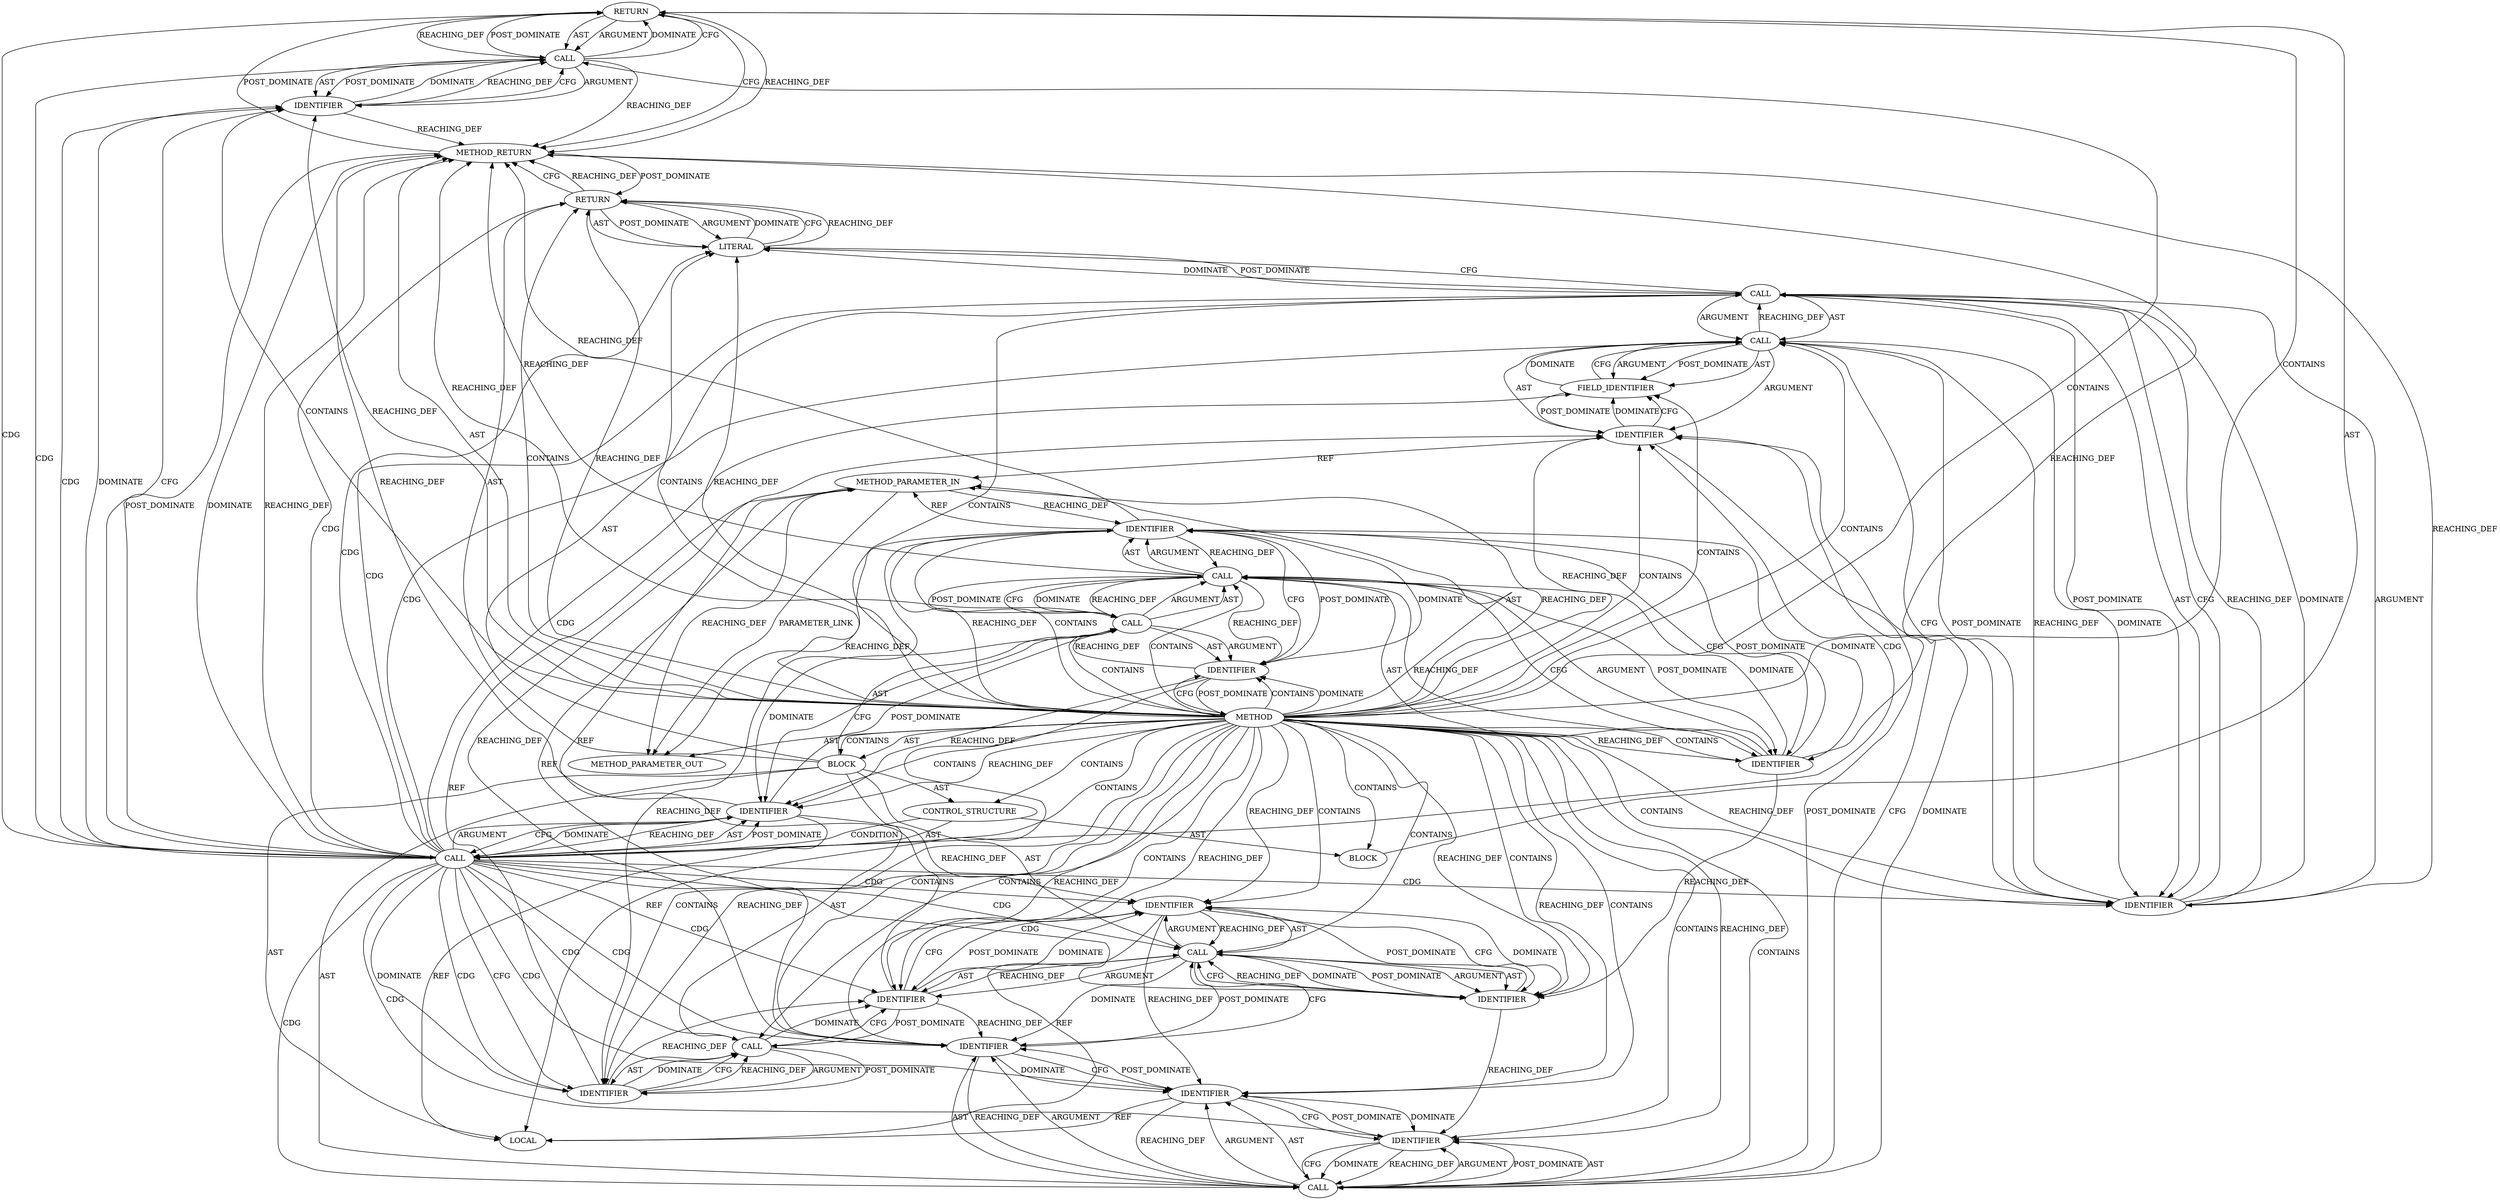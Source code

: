 digraph {
  5605 [label=RETURN ORDER=1 ARGUMENT_INDEX=1 CODE="return -ENOMEM;" COLUMN_NUMBER=3 LINE_NUMBER=1672]
  5618 [label=CALL ORDER=7 ARGUMENT_INDEX=-1 CODE="con->state = CEPH_CON_S_V2_BANNER_PREFIX" COLUMN_NUMBER=2 METHOD_FULL_NAME="<operator>.assignment" LINE_NUMBER=1677 TYPE_FULL_NAME="<empty>" DISPATCH_TYPE="STATIC_DISPATCH" SIGNATURE="" NAME="<operator>.assignment"]
  5617 [label=IDENTIFIER ORDER=3 ARGUMENT_INDEX=3 CODE="CEPH_BANNER_V2_PREFIX_LEN" COLUMN_NUMBER=29 LINE_NUMBER=1676 TYPE_FULL_NAME="ANY" NAME="CEPH_BANNER_V2_PREFIX_LEN"]
  5598 [label=CALL ORDER=2 ARGUMENT_INDEX=2 CODE="alloc_conn_buf(con, CEPH_BANNER_V2_PREFIX_LEN)" COLUMN_NUMBER=8 METHOD_FULL_NAME="alloc_conn_buf" LINE_NUMBER=1670 TYPE_FULL_NAME="<empty>" DISPATCH_TYPE="STATIC_DISPATCH" SIGNATURE="" NAME="alloc_conn_buf"]
  5606 [label=CALL ORDER=1 ARGUMENT_INDEX=-1 CODE="-ENOMEM" COLUMN_NUMBER=10 METHOD_FULL_NAME="<operator>.minus" LINE_NUMBER=1672 TYPE_FULL_NAME="<empty>" DISPATCH_TYPE="STATIC_DISPATCH" SIGNATURE="" NAME="<operator>.minus"]
  5596 [label=CALL ORDER=2 ARGUMENT_INDEX=-1 CODE="buf = alloc_conn_buf(con, CEPH_BANNER_V2_PREFIX_LEN)" COLUMN_NUMBER=2 METHOD_FULL_NAME="<operator>.assignment" LINE_NUMBER=1670 TYPE_FULL_NAME="<empty>" DISPATCH_TYPE="STATIC_DISPATCH" SIGNATURE="" NAME="<operator>.assignment"]
  5594 [label=BLOCK ORDER=2 ARGUMENT_INDEX=-1 CODE="{
	void *buf;

	buf = alloc_conn_buf(con, CEPH_BANNER_V2_PREFIX_LEN);
	if (!buf)
		return -ENOMEM;

	reset_in_kvecs(con);
	add_in_kvec(con, buf, CEPH_BANNER_V2_PREFIX_LEN);
	add_in_sign_kvec(con, buf, CEPH_BANNER_V2_PREFIX_LEN);
	con->state = CEPH_CON_S_V2_BANNER_PREFIX;
	return 0;
}" COLUMN_NUMBER=1 LINE_NUMBER=1667 TYPE_FULL_NAME="void"]
  13217 [label=METHOD_PARAMETER_OUT ORDER=1 CODE="struct ceph_connection *con" IS_VARIADIC=false COLUMN_NUMBER=39 LINE_NUMBER=1666 TYPE_FULL_NAME="ceph_connection*" EVALUATION_STRATEGY="BY_VALUE" INDEX=1 NAME="con"]
  5625 [label=METHOD_RETURN ORDER=3 CODE="RET" COLUMN_NUMBER=1 LINE_NUMBER=1666 TYPE_FULL_NAME="int" EVALUATION_STRATEGY="BY_VALUE"]
  5592 [label=METHOD COLUMN_NUMBER=1 LINE_NUMBER=1666 COLUMN_NUMBER_END=1 IS_EXTERNAL=false SIGNATURE="int prepare_read_banner_prefix (ceph_connection*)" NAME="prepare_read_banner_prefix" AST_PARENT_TYPE="TYPE_DECL" AST_PARENT_FULL_NAME="messenger_v2.c:<global>" ORDER=75 CODE="static int prepare_read_banner_prefix(struct ceph_connection *con)
{
	void *buf;

	buf = alloc_conn_buf(con, CEPH_BANNER_V2_PREFIX_LEN);
	if (!buf)
		return -ENOMEM;

	reset_in_kvecs(con);
	add_in_kvec(con, buf, CEPH_BANNER_V2_PREFIX_LEN);
	add_in_sign_kvec(con, buf, CEPH_BANNER_V2_PREFIX_LEN);
	con->state = CEPH_CON_S_V2_BANNER_PREFIX;
	return 0;
}" FULL_NAME="prepare_read_banner_prefix" LINE_NUMBER_END=1679 FILENAME="messenger_v2.c"]
  5621 [label=FIELD_IDENTIFIER ORDER=2 ARGUMENT_INDEX=2 CODE="state" COLUMN_NUMBER=2 LINE_NUMBER=1677 CANONICAL_NAME="state"]
  5595 [label=LOCAL ORDER=1 CODE="void* buf" COLUMN_NUMBER=7 LINE_NUMBER=1668 TYPE_FULL_NAME="void*" NAME="buf"]
  5610 [label=CALL ORDER=5 ARGUMENT_INDEX=-1 CODE="add_in_kvec(con, buf, CEPH_BANNER_V2_PREFIX_LEN)" COLUMN_NUMBER=2 METHOD_FULL_NAME="add_in_kvec" LINE_NUMBER=1675 TYPE_FULL_NAME="<empty>" DISPATCH_TYPE="STATIC_DISPATCH" SIGNATURE="" NAME="add_in_kvec"]
  5602 [label=CALL ORDER=1 ARGUMENT_INDEX=-1 CODE="!buf" COLUMN_NUMBER=6 METHOD_FULL_NAME="<operator>.logicalNot" LINE_NUMBER=1671 TYPE_FULL_NAME="<empty>" DISPATCH_TYPE="STATIC_DISPATCH" SIGNATURE="" NAME="<operator>.logicalNot"]
  5614 [label=CALL ORDER=6 ARGUMENT_INDEX=-1 CODE="add_in_sign_kvec(con, buf, CEPH_BANNER_V2_PREFIX_LEN)" COLUMN_NUMBER=2 METHOD_FULL_NAME="add_in_sign_kvec" LINE_NUMBER=1676 TYPE_FULL_NAME="<empty>" DISPATCH_TYPE="STATIC_DISPATCH" SIGNATURE="" NAME="add_in_sign_kvec"]
  5607 [label=IDENTIFIER ORDER=1 ARGUMENT_INDEX=1 CODE="ENOMEM" COLUMN_NUMBER=11 LINE_NUMBER=1672 TYPE_FULL_NAME="ANY" NAME="ENOMEM"]
  5609 [label=IDENTIFIER ORDER=1 ARGUMENT_INDEX=1 CODE="con" COLUMN_NUMBER=17 LINE_NUMBER=1674 TYPE_FULL_NAME="ceph_connection*" NAME="con"]
  5619 [label=CALL ORDER=1 ARGUMENT_INDEX=1 CODE="con->state" COLUMN_NUMBER=2 METHOD_FULL_NAME="<operator>.indirectFieldAccess" LINE_NUMBER=1677 TYPE_FULL_NAME="<empty>" DISPATCH_TYPE="STATIC_DISPATCH" SIGNATURE="" NAME="<operator>.indirectFieldAccess"]
  5620 [label=IDENTIFIER ORDER=1 ARGUMENT_INDEX=1 CODE="con" COLUMN_NUMBER=2 LINE_NUMBER=1677 TYPE_FULL_NAME="ceph_connection*" NAME="con"]
  5615 [label=IDENTIFIER ORDER=1 ARGUMENT_INDEX=1 CODE="con" COLUMN_NUMBER=19 LINE_NUMBER=1676 TYPE_FULL_NAME="ceph_connection*" NAME="con"]
  5622 [label=IDENTIFIER ORDER=2 ARGUMENT_INDEX=2 CODE="CEPH_CON_S_V2_BANNER_PREFIX" COLUMN_NUMBER=15 LINE_NUMBER=1677 TYPE_FULL_NAME="ANY" NAME="CEPH_CON_S_V2_BANNER_PREFIX"]
  5603 [label=IDENTIFIER ORDER=1 ARGUMENT_INDEX=1 CODE="buf" COLUMN_NUMBER=7 LINE_NUMBER=1671 TYPE_FULL_NAME="void*" NAME="buf"]
  5601 [label=CONTROL_STRUCTURE CONTROL_STRUCTURE_TYPE="IF" ORDER=3 PARSER_TYPE_NAME="CASTIfStatement" ARGUMENT_INDEX=-1 CODE="if (!buf)" COLUMN_NUMBER=2 LINE_NUMBER=1671]
  5624 [label=LITERAL ORDER=1 ARGUMENT_INDEX=-1 CODE="0" COLUMN_NUMBER=9 LINE_NUMBER=1678 TYPE_FULL_NAME="int"]
  5600 [label=IDENTIFIER ORDER=2 ARGUMENT_INDEX=2 CODE="CEPH_BANNER_V2_PREFIX_LEN" COLUMN_NUMBER=28 LINE_NUMBER=1670 TYPE_FULL_NAME="ANY" NAME="CEPH_BANNER_V2_PREFIX_LEN"]
  5608 [label=CALL ORDER=4 ARGUMENT_INDEX=-1 CODE="reset_in_kvecs(con)" COLUMN_NUMBER=2 METHOD_FULL_NAME="reset_in_kvecs" LINE_NUMBER=1674 TYPE_FULL_NAME="<empty>" DISPATCH_TYPE="STATIC_DISPATCH" SIGNATURE="" NAME="reset_in_kvecs"]
  5613 [label=IDENTIFIER ORDER=3 ARGUMENT_INDEX=3 CODE="CEPH_BANNER_V2_PREFIX_LEN" COLUMN_NUMBER=24 LINE_NUMBER=1675 TYPE_FULL_NAME="ANY" NAME="CEPH_BANNER_V2_PREFIX_LEN"]
  5604 [label=BLOCK ORDER=2 ARGUMENT_INDEX=-1 CODE="<empty>" COLUMN_NUMBER=3 LINE_NUMBER=1672 TYPE_FULL_NAME="void"]
  5612 [label=IDENTIFIER ORDER=2 ARGUMENT_INDEX=2 CODE="buf" COLUMN_NUMBER=19 LINE_NUMBER=1675 TYPE_FULL_NAME="void*" NAME="buf"]
  5623 [label=RETURN ORDER=8 ARGUMENT_INDEX=-1 CODE="return 0;" COLUMN_NUMBER=2 LINE_NUMBER=1678]
  5597 [label=IDENTIFIER ORDER=1 ARGUMENT_INDEX=1 CODE="buf" COLUMN_NUMBER=2 LINE_NUMBER=1670 TYPE_FULL_NAME="void*" NAME="buf"]
  5593 [label=METHOD_PARAMETER_IN ORDER=1 CODE="struct ceph_connection *con" IS_VARIADIC=false COLUMN_NUMBER=39 LINE_NUMBER=1666 TYPE_FULL_NAME="ceph_connection*" EVALUATION_STRATEGY="BY_VALUE" INDEX=1 NAME="con"]
  5611 [label=IDENTIFIER ORDER=1 ARGUMENT_INDEX=1 CODE="con" COLUMN_NUMBER=14 LINE_NUMBER=1675 TYPE_FULL_NAME="ceph_connection*" NAME="con"]
  5599 [label=IDENTIFIER ORDER=1 ARGUMENT_INDEX=1 CODE="con" COLUMN_NUMBER=23 LINE_NUMBER=1670 TYPE_FULL_NAME="ceph_connection*" NAME="con"]
  5616 [label=IDENTIFIER ORDER=2 ARGUMENT_INDEX=2 CODE="buf" COLUMN_NUMBER=24 LINE_NUMBER=1676 TYPE_FULL_NAME="void*" NAME="buf"]
  5618 -> 5622 [label=ARGUMENT ]
  5614 -> 5617 [label=ARGUMENT ]
  5605 -> 5606 [label=POST_DOMINATE ]
  5623 -> 5625 [label=CFG ]
  5597 -> 5595 [label=REF ]
  5616 -> 5614 [label=REACHING_DEF VARIABLE="buf"]
  5592 -> 5598 [label=CONTAINS ]
  5625 -> 5602 [label=POST_DOMINATE ]
  5610 -> 5613 [label=POST_DOMINATE ]
  5592 -> 5607 [label=CONTAINS ]
  5592 -> 5611 [label=CONTAINS ]
  5592 -> 5597 [label=CONTAINS ]
  5592 -> 5624 [label=REACHING_DEF VARIABLE=""]
  5593 -> 13217 [label=REACHING_DEF VARIABLE="con"]
  5592 -> 5616 [label=CONTAINS ]
  5620 -> 5621 [label=DOMINATE ]
  5594 -> 5596 [label=AST ]
  5592 -> 5616 [label=REACHING_DEF VARIABLE=""]
  5602 -> 5622 [label=CDG ]
  5602 -> 5613 [label=CDG ]
  5609 -> 5611 [label=REACHING_DEF VARIABLE="con"]
  5592 -> 5622 [label=CONTAINS ]
  5592 -> 5599 [label=REACHING_DEF VARIABLE=""]
  5599 -> 5625 [label=REACHING_DEF VARIABLE="con"]
  5592 -> 5607 [label=REACHING_DEF VARIABLE=""]
  5612 -> 5610 [label=REACHING_DEF VARIABLE="buf"]
  5596 -> 5625 [label=REACHING_DEF VARIABLE="buf = alloc_conn_buf(con, CEPH_BANNER_V2_PREFIX_LEN)"]
  5619 -> 5622 [label=DOMINATE ]
  5615 -> 5616 [label=DOMINATE ]
  5624 -> 5623 [label=DOMINATE ]
  5606 -> 5607 [label=ARGUMENT ]
  5622 -> 5618 [label=CFG ]
  5602 -> 5612 [label=CDG ]
  5609 -> 5608 [label=DOMINATE ]
  5592 -> 5615 [label=REACHING_DEF VARIABLE=""]
  5613 -> 5610 [label=CFG ]
  5601 -> 5602 [label=AST ]
  5608 -> 5609 [label=ARGUMENT ]
  5592 -> 5602 [label=CONTAINS ]
  5596 -> 5603 [label=DOMINATE ]
  5592 -> 5620 [label=REACHING_DEF VARIABLE=""]
  5618 -> 5619 [label=AST ]
  5602 -> 5611 [label=CDG ]
  5598 -> 5596 [label=CFG ]
  5607 -> 5606 [label=DOMINATE ]
  5606 -> 5607 [label=AST ]
  5597 -> 5599 [label=DOMINATE ]
  5622 -> 5619 [label=POST_DOMINATE ]
  5592 -> 5611 [label=REACHING_DEF VARIABLE=""]
  5619 -> 5620 [label=ARGUMENT ]
  5623 -> 5624 [label=ARGUMENT ]
  5618 -> 5624 [label=CFG ]
  5592 -> 5597 [label=DOMINATE ]
  5596 -> 5598 [label=ARGUMENT ]
  5614 -> 5620 [label=DOMINATE ]
  5612 -> 5595 [label=REF ]
  5592 -> 5599 [label=CONTAINS ]
  5599 -> 5598 [label=REACHING_DEF VARIABLE="con"]
  5596 -> 5597 [label=AST ]
  5602 -> 5618 [label=CDG ]
  5603 -> 5625 [label=REACHING_DEF VARIABLE="buf"]
  5603 -> 5612 [label=REACHING_DEF VARIABLE="buf"]
  5617 -> 5614 [label=CFG ]
  5618 -> 5624 [label=DOMINATE ]
  5614 -> 5616 [label=ARGUMENT ]
  5592 -> 5613 [label=CONTAINS ]
  5599 -> 5600 [label=CFG ]
  5618 -> 5619 [label=ARGUMENT ]
  5602 -> 5605 [label=CDG ]
  5605 -> 5625 [label=CFG ]
  5592 -> 5620 [label=CONTAINS ]
  5614 -> 5617 [label=POST_DOMINATE ]
  5592 -> 5594 [label=AST ]
  5622 -> 5618 [label=REACHING_DEF VARIABLE="CEPH_CON_S_V2_BANNER_PREFIX"]
  5610 -> 5613 [label=ARGUMENT ]
  5600 -> 5598 [label=DOMINATE ]
  5592 -> 5615 [label=CONTAINS ]
  5610 -> 5612 [label=AST ]
  5610 -> 5611 [label=ARGUMENT ]
  5607 -> 5606 [label=REACHING_DEF VARIABLE="ENOMEM"]
  5597 -> 5596 [label=REACHING_DEF VARIABLE="buf"]
  5612 -> 5611 [label=POST_DOMINATE ]
  5592 -> 5593 [label=REACHING_DEF VARIABLE=""]
  5597 -> 5599 [label=CFG ]
  5610 -> 5612 [label=ARGUMENT ]
  5613 -> 5610 [label=REACHING_DEF VARIABLE="CEPH_BANNER_V2_PREFIX_LEN"]
  5619 -> 5622 [label=CFG ]
  5608 -> 5611 [label=DOMINATE ]
  5592 -> 5601 [label=CONTAINS ]
  5602 -> 5607 [label=DOMINATE ]
  5602 -> 5620 [label=CDG ]
  5615 -> 5616 [label=CFG ]
  5598 -> 5625 [label=REACHING_DEF VARIABLE="alloc_conn_buf(con, CEPH_BANNER_V2_PREFIX_LEN)"]
  5602 -> 5621 [label=CDG ]
  5597 -> 5592 [label=POST_DOMINATE ]
  5598 -> 5600 [label=ARGUMENT ]
  5614 -> 5615 [label=ARGUMENT ]
  5614 -> 5620 [label=CFG ]
  5611 -> 5608 [label=POST_DOMINATE ]
  5604 -> 5605 [label=AST ]
  5623 -> 5625 [label=REACHING_DEF VARIABLE="<RET>"]
  5606 -> 5605 [label=DOMINATE ]
  5620 -> 5614 [label=POST_DOMINATE ]
  5593 -> 5599 [label=REACHING_DEF VARIABLE="con"]
  5620 -> 5621 [label=CFG ]
  5592 -> 5609 [label=REACHING_DEF VARIABLE=""]
  5603 -> 5595 [label=REF ]
  5603 -> 5602 [label=REACHING_DEF VARIABLE="buf"]
  5602 -> 5610 [label=CDG ]
  5619 -> 5620 [label=AST ]
  5602 -> 5609 [label=CDG ]
  5592 -> 5613 [label=REACHING_DEF VARIABLE=""]
  5607 -> 5625 [label=REACHING_DEF VARIABLE="ENOMEM"]
  5592 -> 5622 [label=REACHING_DEF VARIABLE=""]
  5612 -> 5616 [label=REACHING_DEF VARIABLE="buf"]
  5602 -> 5607 [label=CFG ]
  5598 -> 5599 [label=AST ]
  5616 -> 5615 [label=POST_DOMINATE ]
  5594 -> 5601 [label=AST ]
  5601 -> 5602 [label=CONDITION ]
  5602 -> 5617 [label=CDG ]
  5594 -> 5618 [label=AST ]
  5598 -> 5596 [label=DOMINATE ]
  5610 -> 5615 [label=DOMINATE ]
  5602 -> 5625 [label=REACHING_DEF VARIABLE="!buf"]
  5592 -> 5623 [label=CONTAINS ]
  5592 -> 5614 [label=CONTAINS ]
  5593 -> 13217 [label=PARAMETER_LINK ]
  5609 -> 5593 [label=REF ]
  5592 -> 5603 [label=CONTAINS ]
  5592 -> 5600 [label=REACHING_DEF VARIABLE=""]
  5592 -> 5617 [label=REACHING_DEF VARIABLE=""]
  5618 -> 5622 [label=POST_DOMINATE ]
  5599 -> 5597 [label=POST_DOMINATE ]
  5592 -> 5606 [label=CONTAINS ]
  5594 -> 5610 [label=AST ]
  5592 -> 5603 [label=REACHING_DEF VARIABLE=""]
  5619 -> 5621 [label=ARGUMENT ]
  5592 -> 5625 [label=AST ]
  5623 -> 5624 [label=AST ]
  5592 -> 5594 [label=CONTAINS ]
  5614 -> 5616 [label=AST ]
  5614 -> 5617 [label=AST ]
  5592 -> 5617 [label=CONTAINS ]
  5592 -> 5619 [label=CONTAINS ]
  5597 -> 5603 [label=REACHING_DEF VARIABLE="buf"]
  5602 -> 5616 [label=CDG ]
  5622 -> 5619 [label=REACHING_DEF VARIABLE="CEPH_CON_S_V2_BANNER_PREFIX"]
  5612 -> 5613 [label=DOMINATE ]
  5611 -> 5612 [label=DOMINATE ]
  5618 -> 5622 [label=AST ]
  5617 -> 5614 [label=DOMINATE ]
  5616 -> 5617 [label=DOMINATE ]
  5594 -> 5623 [label=AST ]
  5613 -> 5612 [label=POST_DOMINATE ]
  5596 -> 5603 [label=CFG ]
  5606 -> 5625 [label=REACHING_DEF VARIABLE="-ENOMEM"]
  5599 -> 5600 [label=DOMINATE ]
  5613 -> 5617 [label=REACHING_DEF VARIABLE="CEPH_BANNER_V2_PREFIX_LEN"]
  5592 -> 5618 [label=CONTAINS ]
  5623 -> 5624 [label=POST_DOMINATE ]
  5602 -> 5608 [label=CDG ]
  5606 -> 5605 [label=CFG ]
  5606 -> 5605 [label=REACHING_DEF VARIABLE="-ENOMEM"]
  5603 -> 5596 [label=POST_DOMINATE ]
  5602 -> 5624 [label=CDG ]
  5592 -> 5609 [label=CONTAINS ]
  5625 -> 5605 [label=POST_DOMINATE ]
  5624 -> 5623 [label=CFG ]
  5592 -> 5596 [label=CONTAINS ]
  5624 -> 5618 [label=POST_DOMINATE ]
  5602 -> 5623 [label=CDG ]
  5592 -> 13217 [label=AST ]
  5600 -> 5598 [label=REACHING_DEF VARIABLE="CEPH_BANNER_V2_PREFIX_LEN"]
  5596 -> 5598 [label=AST ]
  5610 -> 5613 [label=AST ]
  5610 -> 5615 [label=CFG ]
  5622 -> 5625 [label=REACHING_DEF VARIABLE="CEPH_CON_S_V2_BANNER_PREFIX"]
  5603 -> 5602 [label=CFG ]
  5605 -> 5606 [label=AST ]
  5606 -> 5607 [label=POST_DOMINATE ]
  5605 -> 5606 [label=ARGUMENT ]
  5612 -> 5613 [label=CFG ]
  5602 -> 5603 [label=AST ]
  5602 -> 5603 [label=POST_DOMINATE ]
  5625 -> 5623 [label=POST_DOMINATE ]
  5608 -> 5609 [label=POST_DOMINATE ]
  5599 -> 5609 [label=REACHING_DEF VARIABLE="con"]
  5594 -> 5608 [label=AST ]
  5609 -> 5608 [label=CFG ]
  5598 -> 5596 [label=REACHING_DEF VARIABLE="alloc_conn_buf(con, CEPH_BANNER_V2_PREFIX_LEN)"]
  5615 -> 5610 [label=POST_DOMINATE ]
  5599 -> 13217 [label=REACHING_DEF VARIABLE="con"]
  5617 -> 5616 [label=POST_DOMINATE ]
  5592 -> 5597 [label=CFG ]
  5592 -> 5624 [label=CONTAINS ]
  5615 -> 5620 [label=REACHING_DEF VARIABLE="con"]
  5592 -> 5621 [label=CONTAINS ]
  5600 -> 5625 [label=REACHING_DEF VARIABLE="CEPH_BANNER_V2_PREFIX_LEN"]
  5609 -> 5608 [label=REACHING_DEF VARIABLE="con"]
  5621 -> 5619 [label=DOMINATE ]
  5592 -> 5605 [label=CONTAINS ]
  5602 -> 5609 [label=CFG ]
  5622 -> 5618 [label=DOMINATE ]
  5602 -> 5603 [label=ARGUMENT ]
  5617 -> 5614 [label=REACHING_DEF VARIABLE="CEPH_BANNER_V2_PREFIX_LEN"]
  5611 -> 5610 [label=REACHING_DEF VARIABLE="con"]
  5621 -> 5620 [label=POST_DOMINATE ]
  5596 -> 5598 [label=POST_DOMINATE ]
  5598 -> 5600 [label=AST ]
  5607 -> 5606 [label=CFG ]
  5592 -> 5608 [label=CONTAINS ]
  5592 -> 5623 [label=REACHING_DEF VARIABLE=""]
  5592 -> 5612 [label=CONTAINS ]
  5624 -> 5623 [label=REACHING_DEF VARIABLE="0"]
  5619 -> 5618 [label=REACHING_DEF VARIABLE="con->state"]
  5615 -> 5614 [label=REACHING_DEF VARIABLE="con"]
  5619 -> 5621 [label=POST_DOMINATE ]
  5592 -> 5600 [label=CONTAINS ]
  5599 -> 5593 [label=REF ]
  5592 -> 5604 [label=CONTAINS ]
  5613 -> 5610 [label=DOMINATE ]
  5602 -> 5606 [label=CDG ]
  5616 -> 5595 [label=REF ]
  5592 -> 5610 [label=CONTAINS ]
  5592 -> 5612 [label=REACHING_DEF VARIABLE=""]
  5602 -> 5614 [label=CDG ]
  5592 -> 5593 [label=AST ]
  5594 -> 5614 [label=AST ]
  5602 -> 5625 [label=DOMINATE ]
  5598 -> 5597 [label=REACHING_DEF VARIABLE="alloc_conn_buf(con, CEPH_BANNER_V2_PREFIX_LEN)"]
  5601 -> 5604 [label=AST ]
  5602 -> 5609 [label=DOMINATE ]
  5611 -> 5612 [label=CFG ]
  5620 -> 5593 [label=REF ]
  5598 -> 5599 [label=ARGUMENT ]
  5611 -> 5593 [label=REF ]
  5610 -> 5611 [label=AST ]
  5594 -> 5595 [label=AST ]
  5614 -> 5615 [label=AST ]
  5615 -> 5593 [label=REF ]
  5608 -> 5609 [label=AST ]
  5598 -> 5600 [label=POST_DOMINATE ]
  5619 -> 5621 [label=AST ]
  5611 -> 5615 [label=REACHING_DEF VARIABLE="con"]
  5602 -> 5619 [label=CDG ]
  5600 -> 5598 [label=CFG ]
  5605 -> 5625 [label=REACHING_DEF VARIABLE="<RET>"]
  5603 -> 5602 [label=DOMINATE ]
  5608 -> 5611 [label=CFG ]
  5616 -> 5617 [label=CFG ]
  5600 -> 5613 [label=REACHING_DEF VARIABLE="CEPH_BANNER_V2_PREFIX_LEN"]
  5600 -> 5599 [label=POST_DOMINATE ]
  5596 -> 5597 [label=ARGUMENT ]
  5602 -> 5615 [label=CDG ]
  5602 -> 5607 [label=CDG ]
  5621 -> 5619 [label=CFG ]
}

